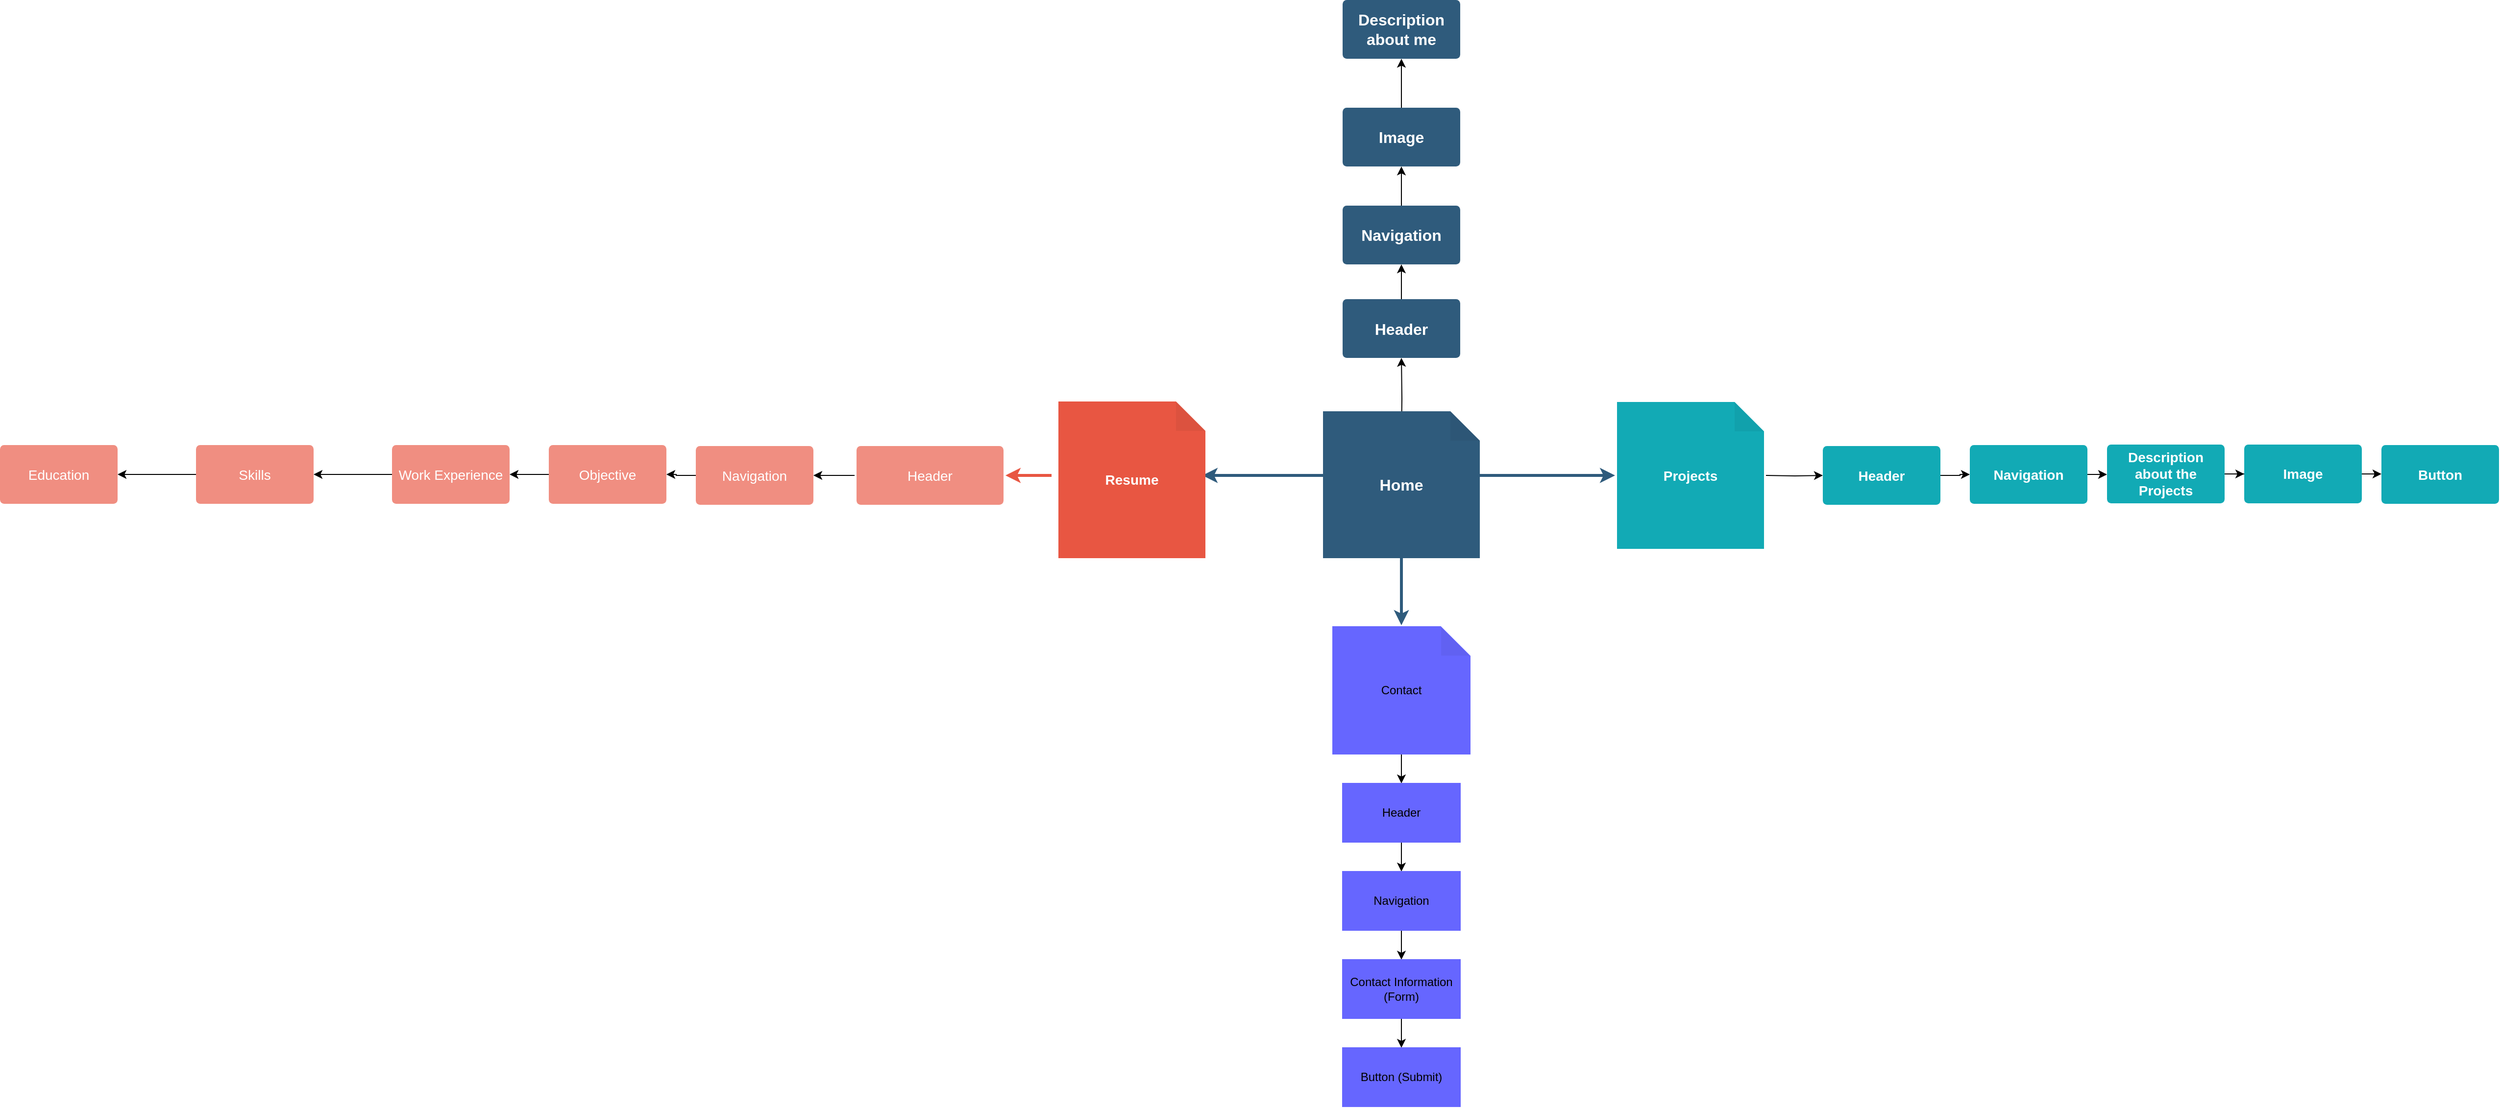 <mxfile version="22.0.8" type="device">
  <diagram id="6a731a19-8d31-9384-78a2-239565b7b9f0" name="Page-1">
    <mxGraphModel dx="2395" dy="1466" grid="1" gridSize="10" guides="1" tooltips="1" connect="1" arrows="1" fold="1" page="1" pageScale="1" pageWidth="1169" pageHeight="827" background="none" math="0" shadow="0">
      <root>
        <mxCell id="0" />
        <mxCell id="1" parent="0" />
        <mxCell id="1746" value="" style="edgeStyle=none;rounded=0;jumpStyle=none;html=1;shadow=0;labelBackgroundColor=none;startArrow=none;startFill=0;endArrow=classic;endFill=1;jettySize=auto;orthogonalLoop=1;strokeColor=#2F5B7C;strokeWidth=3;fontFamily=Helvetica;fontSize=16;fontColor=#23445D;spacing=5;" parent="1" edge="1">
          <mxGeometry relative="1" as="geometry">
            <mxPoint x="647.0" y="415.5" as="sourcePoint" />
            <mxPoint x="788.0" y="415.5" as="targetPoint" />
          </mxGeometry>
        </mxCell>
        <mxCell id="1747" value="" style="edgeStyle=none;rounded=0;jumpStyle=none;html=1;shadow=0;labelBackgroundColor=none;startArrow=none;startFill=0;endArrow=classic;endFill=1;jettySize=auto;orthogonalLoop=1;strokeColor=#2F5B7C;strokeWidth=3;fontFamily=Helvetica;fontSize=16;fontColor=#23445D;spacing=5;" parent="1" edge="1">
          <mxGeometry relative="1" as="geometry">
            <mxPoint x="570" y="452.5" as="sourcePoint" />
            <mxPoint x="570" y="568.5" as="targetPoint" />
          </mxGeometry>
        </mxCell>
        <mxCell id="1748" value="" style="edgeStyle=none;rounded=0;jumpStyle=none;html=1;shadow=0;labelBackgroundColor=none;startArrow=none;startFill=0;endArrow=classic;endFill=1;jettySize=auto;orthogonalLoop=1;strokeColor=#2F5B7C;strokeWidth=3;fontFamily=Helvetica;fontSize=16;fontColor=#23445D;spacing=5;" parent="1" edge="1">
          <mxGeometry relative="1" as="geometry">
            <mxPoint x="493.0" y="415.5" as="sourcePoint" />
            <mxPoint x="367.0" y="415.5" as="targetPoint" />
          </mxGeometry>
        </mxCell>
        <mxCell id="ivzsBJdAd1MRvF7iV8IB-1780" value="" style="edgeStyle=orthogonalEdgeStyle;rounded=0;orthogonalLoop=1;jettySize=auto;html=1;" edge="1" parent="1" target="ivzsBJdAd1MRvF7iV8IB-1779">
          <mxGeometry relative="1" as="geometry">
            <mxPoint x="570" y="378.5" as="sourcePoint" />
          </mxGeometry>
        </mxCell>
        <mxCell id="1751" value="" style="edgeStyle=none;rounded=1;jumpStyle=none;html=1;shadow=0;labelBackgroundColor=none;startArrow=none;startFill=0;jettySize=auto;orthogonalLoop=1;strokeColor=#E85642;strokeWidth=3;fontFamily=Helvetica;fontSize=14;fontColor=#FFFFFF;spacing=5;fontStyle=1;fillColor=#b0e3e6;" parent="1" target="1755" edge="1">
          <mxGeometry relative="1" as="geometry">
            <mxPoint x="213.0" y="415.5" as="sourcePoint" />
          </mxGeometry>
        </mxCell>
        <mxCell id="ivzsBJdAd1MRvF7iV8IB-1788" value="" style="edgeStyle=orthogonalEdgeStyle;rounded=0;orthogonalLoop=1;jettySize=auto;html=1;" edge="1" parent="1" source="1755" target="ivzsBJdAd1MRvF7iV8IB-1787">
          <mxGeometry relative="1" as="geometry" />
        </mxCell>
        <mxCell id="1755" value="Header" style="rounded=1;whiteSpace=wrap;html=1;shadow=0;labelBackgroundColor=none;strokeColor=none;strokeWidth=3;fillColor=#f08e81;fontFamily=Helvetica;fontSize=14;fontColor=#FFFFFF;align=center;spacing=5;fontStyle=0;arcSize=7;perimeterSpacing=2;" parent="1" vertex="1">
          <mxGeometry x="14" y="385.5" width="150" height="60" as="geometry" />
        </mxCell>
        <mxCell id="ivzsBJdAd1MRvF7iV8IB-1798" value="" style="edgeStyle=orthogonalEdgeStyle;rounded=0;orthogonalLoop=1;jettySize=auto;html=1;" edge="1" parent="1" target="ivzsBJdAd1MRvF7iV8IB-1797">
          <mxGeometry relative="1" as="geometry">
            <mxPoint x="942.0" y="415.5" as="sourcePoint" />
          </mxGeometry>
        </mxCell>
        <mxCell id="ivzsBJdAd1MRvF7iV8IB-1782" value="" style="edgeStyle=orthogonalEdgeStyle;rounded=0;orthogonalLoop=1;jettySize=auto;html=1;" edge="1" parent="1" source="ivzsBJdAd1MRvF7iV8IB-1779" target="ivzsBJdAd1MRvF7iV8IB-1781">
          <mxGeometry relative="1" as="geometry" />
        </mxCell>
        <mxCell id="ivzsBJdAd1MRvF7iV8IB-1779" value="Header" style="whiteSpace=wrap;html=1;fontSize=16;fillColor=#2F5B7C;strokeColor=none;fontColor=#FFFFFF;rounded=1;shadow=0;labelBackgroundColor=none;strokeWidth=3;fontStyle=1;spacing=5;arcSize=7;" vertex="1" parent="1">
          <mxGeometry x="510" y="235.5" width="120" height="60" as="geometry" />
        </mxCell>
        <mxCell id="ivzsBJdAd1MRvF7iV8IB-1784" value="" style="edgeStyle=orthogonalEdgeStyle;rounded=0;orthogonalLoop=1;jettySize=auto;html=1;" edge="1" parent="1" source="ivzsBJdAd1MRvF7iV8IB-1781" target="ivzsBJdAd1MRvF7iV8IB-1783">
          <mxGeometry relative="1" as="geometry" />
        </mxCell>
        <mxCell id="ivzsBJdAd1MRvF7iV8IB-1781" value="Navigation" style="whiteSpace=wrap;html=1;fontSize=16;fillColor=#2F5B7C;strokeColor=none;fontColor=#FFFFFF;rounded=1;shadow=0;labelBackgroundColor=none;strokeWidth=3;fontStyle=1;spacing=5;arcSize=7;" vertex="1" parent="1">
          <mxGeometry x="510" y="140" width="120" height="60" as="geometry" />
        </mxCell>
        <mxCell id="ivzsBJdAd1MRvF7iV8IB-1786" value="" style="edgeStyle=orthogonalEdgeStyle;rounded=0;orthogonalLoop=1;jettySize=auto;html=1;" edge="1" parent="1" source="ivzsBJdAd1MRvF7iV8IB-1783" target="ivzsBJdAd1MRvF7iV8IB-1785">
          <mxGeometry relative="1" as="geometry" />
        </mxCell>
        <mxCell id="ivzsBJdAd1MRvF7iV8IB-1783" value="Image" style="whiteSpace=wrap;html=1;fontSize=16;fillColor=#2F5B7C;strokeColor=none;fontColor=#FFFFFF;rounded=1;shadow=0;labelBackgroundColor=none;strokeWidth=3;fontStyle=1;spacing=5;arcSize=7;" vertex="1" parent="1">
          <mxGeometry x="510" y="40" width="120" height="60" as="geometry" />
        </mxCell>
        <mxCell id="ivzsBJdAd1MRvF7iV8IB-1785" value="Description about me" style="whiteSpace=wrap;html=1;fontSize=16;fillColor=#2F5B7C;strokeColor=none;fontColor=#FFFFFF;rounded=1;shadow=0;labelBackgroundColor=none;strokeWidth=3;fontStyle=1;spacing=5;arcSize=7;" vertex="1" parent="1">
          <mxGeometry x="510" y="-70" width="120" height="60" as="geometry" />
        </mxCell>
        <mxCell id="ivzsBJdAd1MRvF7iV8IB-1790" value="" style="edgeStyle=orthogonalEdgeStyle;rounded=0;orthogonalLoop=1;jettySize=auto;html=1;" edge="1" parent="1" source="ivzsBJdAd1MRvF7iV8IB-1787" target="ivzsBJdAd1MRvF7iV8IB-1789">
          <mxGeometry relative="1" as="geometry" />
        </mxCell>
        <mxCell id="ivzsBJdAd1MRvF7iV8IB-1787" value="Navigation" style="whiteSpace=wrap;html=1;fontSize=14;fillColor=#f08e81;strokeColor=none;fontColor=#FFFFFF;rounded=1;shadow=0;labelBackgroundColor=none;strokeWidth=3;spacing=5;fontStyle=0;arcSize=7;" vertex="1" parent="1">
          <mxGeometry x="-150" y="385.5" width="120" height="60" as="geometry" />
        </mxCell>
        <mxCell id="ivzsBJdAd1MRvF7iV8IB-1792" value="" style="edgeStyle=orthogonalEdgeStyle;rounded=0;orthogonalLoop=1;jettySize=auto;html=1;" edge="1" parent="1" source="ivzsBJdAd1MRvF7iV8IB-1789" target="ivzsBJdAd1MRvF7iV8IB-1791">
          <mxGeometry relative="1" as="geometry" />
        </mxCell>
        <mxCell id="ivzsBJdAd1MRvF7iV8IB-1789" value="Objective" style="whiteSpace=wrap;html=1;fontSize=14;fillColor=#f08e81;strokeColor=none;fontColor=#FFFFFF;rounded=1;shadow=0;labelBackgroundColor=none;strokeWidth=3;spacing=5;fontStyle=0;arcSize=7;" vertex="1" parent="1">
          <mxGeometry x="-300" y="384.5" width="120" height="60" as="geometry" />
        </mxCell>
        <mxCell id="ivzsBJdAd1MRvF7iV8IB-1794" value="" style="edgeStyle=orthogonalEdgeStyle;rounded=0;orthogonalLoop=1;jettySize=auto;html=1;" edge="1" parent="1" source="ivzsBJdAd1MRvF7iV8IB-1791" target="ivzsBJdAd1MRvF7iV8IB-1793">
          <mxGeometry relative="1" as="geometry" />
        </mxCell>
        <mxCell id="ivzsBJdAd1MRvF7iV8IB-1791" value="Work Experience" style="whiteSpace=wrap;html=1;fontSize=14;fillColor=#f08e81;strokeColor=none;fontColor=#FFFFFF;rounded=1;shadow=0;labelBackgroundColor=none;strokeWidth=3;spacing=5;fontStyle=0;arcSize=7;" vertex="1" parent="1">
          <mxGeometry x="-460" y="384.5" width="120" height="60" as="geometry" />
        </mxCell>
        <mxCell id="ivzsBJdAd1MRvF7iV8IB-1796" value="" style="edgeStyle=orthogonalEdgeStyle;rounded=0;orthogonalLoop=1;jettySize=auto;html=1;" edge="1" parent="1" source="ivzsBJdAd1MRvF7iV8IB-1793" target="ivzsBJdAd1MRvF7iV8IB-1795">
          <mxGeometry relative="1" as="geometry" />
        </mxCell>
        <mxCell id="ivzsBJdAd1MRvF7iV8IB-1793" value="Skills" style="whiteSpace=wrap;html=1;fontSize=14;fillColor=#f08e81;strokeColor=none;fontColor=#FFFFFF;rounded=1;shadow=0;labelBackgroundColor=none;strokeWidth=3;spacing=5;fontStyle=0;arcSize=7;" vertex="1" parent="1">
          <mxGeometry x="-660" y="384.5" width="120" height="60" as="geometry" />
        </mxCell>
        <mxCell id="ivzsBJdAd1MRvF7iV8IB-1795" value="Education" style="whiteSpace=wrap;html=1;fontSize=14;fillColor=#f08e81;strokeColor=none;fontColor=#FFFFFF;rounded=1;shadow=0;labelBackgroundColor=none;strokeWidth=3;spacing=5;fontStyle=0;arcSize=7;" vertex="1" parent="1">
          <mxGeometry x="-860" y="384.5" width="120" height="60" as="geometry" />
        </mxCell>
        <mxCell id="ivzsBJdAd1MRvF7iV8IB-1800" value="" style="edgeStyle=orthogonalEdgeStyle;rounded=0;orthogonalLoop=1;jettySize=auto;html=1;" edge="1" parent="1" source="ivzsBJdAd1MRvF7iV8IB-1797" target="ivzsBJdAd1MRvF7iV8IB-1799">
          <mxGeometry relative="1" as="geometry" />
        </mxCell>
        <mxCell id="ivzsBJdAd1MRvF7iV8IB-1797" value="Header" style="whiteSpace=wrap;html=1;fontSize=14;fillColor=#12aab5;strokeColor=none;fontColor=#FFFFFF;rounded=1;shadow=0;labelBackgroundColor=none;strokeWidth=3;spacing=5;fontStyle=1;arcSize=7;" vertex="1" parent="1">
          <mxGeometry x="1000" y="385.5" width="120" height="60" as="geometry" />
        </mxCell>
        <mxCell id="ivzsBJdAd1MRvF7iV8IB-1802" value="" style="edgeStyle=orthogonalEdgeStyle;rounded=0;orthogonalLoop=1;jettySize=auto;html=1;" edge="1" parent="1" source="ivzsBJdAd1MRvF7iV8IB-1799" target="ivzsBJdAd1MRvF7iV8IB-1801">
          <mxGeometry relative="1" as="geometry" />
        </mxCell>
        <mxCell id="ivzsBJdAd1MRvF7iV8IB-1799" value="Navigation" style="whiteSpace=wrap;html=1;fontSize=14;fillColor=#12aab5;strokeColor=none;fontColor=#FFFFFF;rounded=1;shadow=0;labelBackgroundColor=none;strokeWidth=3;spacing=5;fontStyle=1;arcSize=7;" vertex="1" parent="1">
          <mxGeometry x="1150" y="384.5" width="120" height="60" as="geometry" />
        </mxCell>
        <mxCell id="ivzsBJdAd1MRvF7iV8IB-1804" value="" style="edgeStyle=orthogonalEdgeStyle;rounded=0;orthogonalLoop=1;jettySize=auto;html=1;" edge="1" parent="1" source="ivzsBJdAd1MRvF7iV8IB-1801" target="ivzsBJdAd1MRvF7iV8IB-1803">
          <mxGeometry relative="1" as="geometry" />
        </mxCell>
        <mxCell id="ivzsBJdAd1MRvF7iV8IB-1801" value="Description about the Projects" style="whiteSpace=wrap;html=1;fontSize=14;fillColor=#12aab5;strokeColor=none;fontColor=#FFFFFF;rounded=1;shadow=0;labelBackgroundColor=none;strokeWidth=3;spacing=5;fontStyle=1;arcSize=7;" vertex="1" parent="1">
          <mxGeometry x="1290" y="384.0" width="120" height="60" as="geometry" />
        </mxCell>
        <mxCell id="ivzsBJdAd1MRvF7iV8IB-1806" value="" style="edgeStyle=orthogonalEdgeStyle;rounded=0;orthogonalLoop=1;jettySize=auto;html=1;" edge="1" parent="1" source="ivzsBJdAd1MRvF7iV8IB-1803" target="ivzsBJdAd1MRvF7iV8IB-1805">
          <mxGeometry relative="1" as="geometry" />
        </mxCell>
        <mxCell id="ivzsBJdAd1MRvF7iV8IB-1803" value="Image" style="whiteSpace=wrap;html=1;fontSize=14;fillColor=#12aab5;strokeColor=none;fontColor=#FFFFFF;rounded=1;shadow=0;labelBackgroundColor=none;strokeWidth=3;spacing=5;fontStyle=1;arcSize=7;" vertex="1" parent="1">
          <mxGeometry x="1430" y="384.0" width="120" height="60" as="geometry" />
        </mxCell>
        <mxCell id="ivzsBJdAd1MRvF7iV8IB-1805" value="Button" style="whiteSpace=wrap;html=1;fontSize=14;fillColor=#12aab5;strokeColor=none;fontColor=#FFFFFF;rounded=1;shadow=0;labelBackgroundColor=none;strokeWidth=3;spacing=5;fontStyle=1;arcSize=7;" vertex="1" parent="1">
          <mxGeometry x="1570" y="384.5" width="120" height="60" as="geometry" />
        </mxCell>
        <mxCell id="ivzsBJdAd1MRvF7iV8IB-1809" value="" style="edgeStyle=orthogonalEdgeStyle;rounded=0;orthogonalLoop=1;jettySize=auto;html=1;" edge="1" parent="1" source="ivzsBJdAd1MRvF7iV8IB-1807" target="ivzsBJdAd1MRvF7iV8IB-1808">
          <mxGeometry relative="1" as="geometry" />
        </mxCell>
        <mxCell id="ivzsBJdAd1MRvF7iV8IB-1807" value="Contact" style="shape=note;whiteSpace=wrap;html=1;backgroundOutline=1;darkOpacity=0.05;strokeColor=#6666FF;fillColor=#6666FF;" vertex="1" parent="1">
          <mxGeometry x="500" y="570" width="140" height="130" as="geometry" />
        </mxCell>
        <mxCell id="ivzsBJdAd1MRvF7iV8IB-1811" value="" style="edgeStyle=orthogonalEdgeStyle;rounded=0;orthogonalLoop=1;jettySize=auto;html=1;" edge="1" parent="1" source="ivzsBJdAd1MRvF7iV8IB-1808" target="ivzsBJdAd1MRvF7iV8IB-1810">
          <mxGeometry relative="1" as="geometry" />
        </mxCell>
        <mxCell id="ivzsBJdAd1MRvF7iV8IB-1808" value="Header" style="whiteSpace=wrap;html=1;fillColor=#6666FF;strokeColor=#6666FF;" vertex="1" parent="1">
          <mxGeometry x="510" y="730" width="120" height="60" as="geometry" />
        </mxCell>
        <mxCell id="ivzsBJdAd1MRvF7iV8IB-1813" value="" style="edgeStyle=orthogonalEdgeStyle;rounded=0;orthogonalLoop=1;jettySize=auto;html=1;" edge="1" parent="1" source="ivzsBJdAd1MRvF7iV8IB-1810" target="ivzsBJdAd1MRvF7iV8IB-1812">
          <mxGeometry relative="1" as="geometry" />
        </mxCell>
        <mxCell id="ivzsBJdAd1MRvF7iV8IB-1810" value="Navigation" style="whiteSpace=wrap;html=1;fillColor=#6666FF;strokeColor=#6666FF;" vertex="1" parent="1">
          <mxGeometry x="510" y="820" width="120" height="60" as="geometry" />
        </mxCell>
        <mxCell id="ivzsBJdAd1MRvF7iV8IB-1815" value="" style="edgeStyle=orthogonalEdgeStyle;rounded=0;orthogonalLoop=1;jettySize=auto;html=1;" edge="1" parent="1" source="ivzsBJdAd1MRvF7iV8IB-1812" target="ivzsBJdAd1MRvF7iV8IB-1814">
          <mxGeometry relative="1" as="geometry" />
        </mxCell>
        <mxCell id="ivzsBJdAd1MRvF7iV8IB-1812" value="Contact Information (Form)" style="whiteSpace=wrap;html=1;fillColor=#6666FF;strokeColor=#6666FF;" vertex="1" parent="1">
          <mxGeometry x="510" y="910" width="120" height="60" as="geometry" />
        </mxCell>
        <mxCell id="ivzsBJdAd1MRvF7iV8IB-1814" value="Button (Submit)" style="whiteSpace=wrap;html=1;fillColor=#6666FF;strokeColor=#6666FF;" vertex="1" parent="1">
          <mxGeometry x="510" y="1000" width="120" height="60" as="geometry" />
        </mxCell>
        <mxCell id="ivzsBJdAd1MRvF7iV8IB-1816" value="Home" style="shape=note;whiteSpace=wrap;html=1;backgroundOutline=1;darkOpacity=0.05;fontSize=16;fillColor=#2F5B7C;strokeColor=none;fontColor=#FFFFFF;rounded=1;shadow=0;labelBackgroundColor=none;strokeWidth=3;fontStyle=1;spacing=5;arcSize=7;" vertex="1" parent="1">
          <mxGeometry x="490" y="350" width="160" height="150" as="geometry" />
        </mxCell>
        <mxCell id="ivzsBJdAd1MRvF7iV8IB-1817" value="Resume" style="shape=note;whiteSpace=wrap;html=1;backgroundOutline=1;darkOpacity=0.05;fontSize=14;fillColor=#e85642;strokeColor=none;fontColor=#FFFFFF;rounded=1;shadow=0;labelBackgroundColor=none;strokeWidth=3;spacing=5;fontStyle=1;arcSize=7;" vertex="1" parent="1">
          <mxGeometry x="220" y="340" width="150" height="160" as="geometry" />
        </mxCell>
        <mxCell id="ivzsBJdAd1MRvF7iV8IB-1818" value="Projects" style="shape=note;whiteSpace=wrap;html=1;backgroundOutline=1;darkOpacity=0.05;fontSize=14;fillColor=#12aab5;strokeColor=none;fontColor=#FFFFFF;rounded=1;shadow=0;labelBackgroundColor=none;strokeWidth=3;spacing=5;fontStyle=1;arcSize=7;" vertex="1" parent="1">
          <mxGeometry x="790" y="340.5" width="150" height="150" as="geometry" />
        </mxCell>
      </root>
    </mxGraphModel>
  </diagram>
</mxfile>
